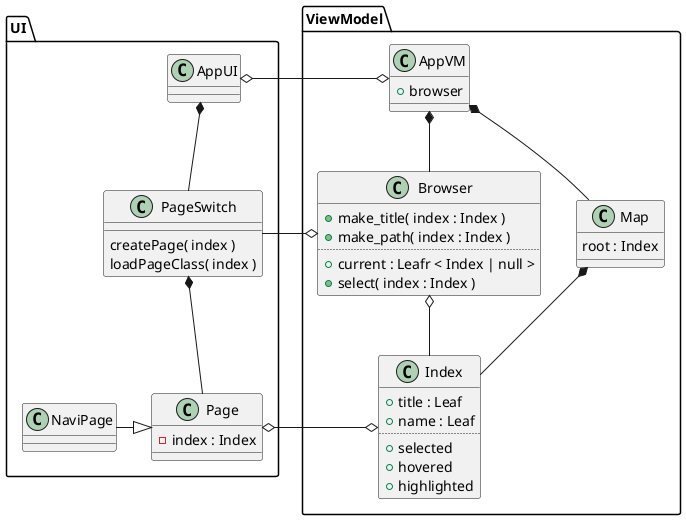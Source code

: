 @startuml

skinparam DefaultFontName "arial"

folder ViewModel {
	class AppVM {
		+ browser
	}

	class Map {
		root : Index
	}

	class Browser {
		+ make_title( index : Index )
		+ make_path( index : Index )
		..
		+ current : Leafr < Index | null >
		+ select( index : Index )
	}

	class Index {
		+ title : Leaf
		+ name : Leaf
		..
		+ selected
		+ hovered
		+ highlighted
	}

	AppVM *-- Browser
	Browser o-- Index
}

folder UI {
	class AppUI
	class PageSwitch {
		createPage( index )
		loadPageClass( index )
	}
	class "Page" as PageUI {
		- index : Index
	}
	class NaviPage
}

AppVM *-- Map
Map *-- Index

AppUI o-o AppVM
AppUI *-- PageSwitch

PageSwitch -o Browser
PageSwitch *-- PageUI

PageUI o-o Index

NaviPage -|> PageUI

@enduml
